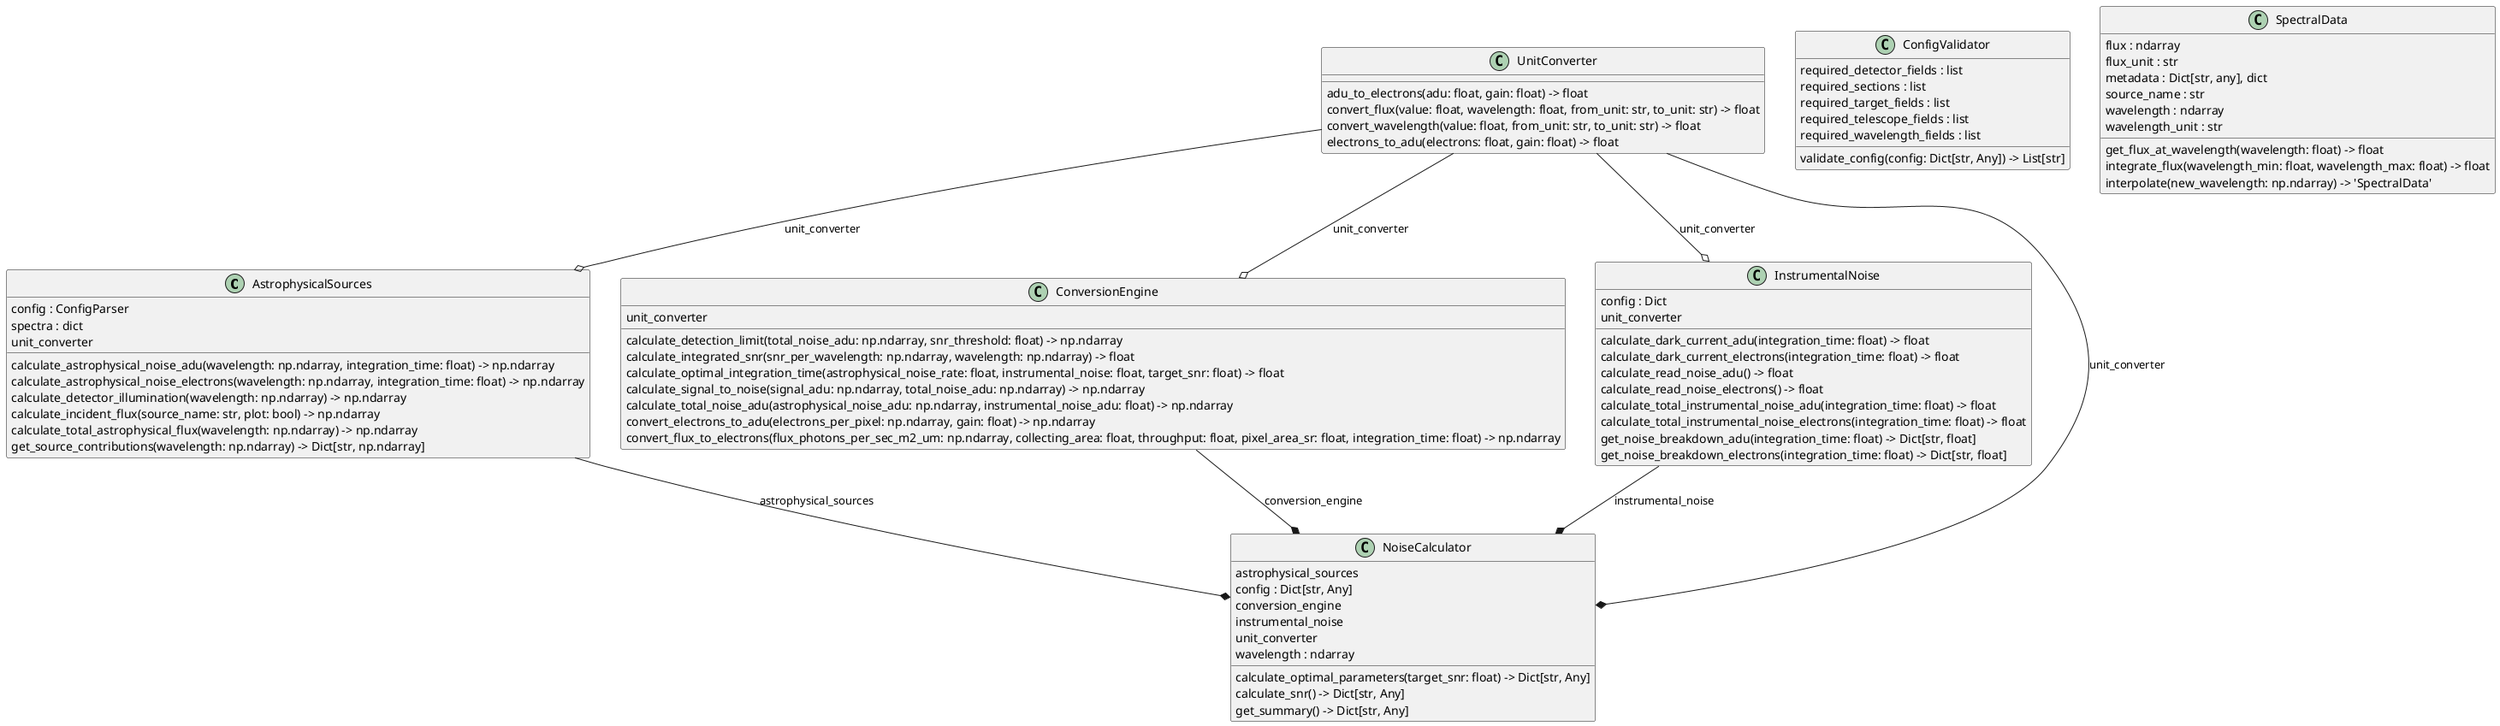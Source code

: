 @startuml classes_MyProject
set namespaceSeparator none
class "AstrophysicalSources" as modules.core.astrophysical.AstrophysicalSources {
  config : ConfigParser
  spectra : dict
  unit_converter
  calculate_astrophysical_noise_adu(wavelength: np.ndarray, integration_time: float) -> np.ndarray
  calculate_astrophysical_noise_electrons(wavelength: np.ndarray, integration_time: float) -> np.ndarray
  calculate_detector_illumination(wavelength: np.ndarray) -> np.ndarray
  calculate_incident_flux(source_name: str, plot: bool) -> np.ndarray
  calculate_total_astrophysical_flux(wavelength: np.ndarray) -> np.ndarray
  get_source_contributions(wavelength: np.ndarray) -> Dict[str, np.ndarray]
}
class "ConfigValidator" as modules.config.validator.ConfigValidator {
  required_detector_fields : list
  required_sections : list
  required_target_fields : list
  required_telescope_fields : list
  required_wavelength_fields : list
  validate_config(config: Dict[str, Any]) -> List[str]
}
class "ConversionEngine" as modules.core.conversions.ConversionEngine {
  unit_converter
  calculate_detection_limit(total_noise_adu: np.ndarray, snr_threshold: float) -> np.ndarray
  calculate_integrated_snr(snr_per_wavelength: np.ndarray, wavelength: np.ndarray) -> float
  calculate_optimal_integration_time(astrophysical_noise_rate: float, instrumental_noise: float, target_snr: float) -> float
  calculate_signal_to_noise(signal_adu: np.ndarray, total_noise_adu: np.ndarray) -> np.ndarray
  calculate_total_noise_adu(astrophysical_noise_adu: np.ndarray, instrumental_noise_adu: float) -> np.ndarray
  convert_electrons_to_adu(electrons_per_pixel: np.ndarray, gain: float) -> np.ndarray
  convert_flux_to_electrons(flux_photons_per_sec_m2_um: np.ndarray, collecting_area: float, throughput: float, pixel_area_sr: float, integration_time: float) -> np.ndarray
}
class "InstrumentalNoise" as modules.core.instrumental.InstrumentalNoise {
  config : Dict
  unit_converter
  calculate_dark_current_adu(integration_time: float) -> float
  calculate_dark_current_electrons(integration_time: float) -> float
  calculate_read_noise_adu() -> float
  calculate_read_noise_electrons() -> float
  calculate_total_instrumental_noise_adu(integration_time: float) -> float
  calculate_total_instrumental_noise_electrons(integration_time: float) -> float
  get_noise_breakdown_adu(integration_time: float) -> Dict[str, float]
  get_noise_breakdown_electrons(integration_time: float) -> Dict[str, float]
}
class "NoiseCalculator" as modules.core.calculator.NoiseCalculator {
  astrophysical_sources
  config : Dict[str, Any]
  conversion_engine
  instrumental_noise
  unit_converter
  wavelength : ndarray
  calculate_optimal_parameters(target_snr: float) -> Dict[str, Any]
  calculate_snr() -> Dict[str, Any]
  get_summary() -> Dict[str, Any]
}
class "SpectralData" as modules.data.spectra.SpectralData {
  flux : ndarray
  flux_unit : str
  metadata : Dict[str, any], dict
  source_name : str
  wavelength : ndarray
  wavelength_unit : str
  get_flux_at_wavelength(wavelength: float) -> float
  integrate_flux(wavelength_min: float, wavelength_max: float) -> float
  interpolate(new_wavelength: np.ndarray) -> 'SpectralData'
}
class "UnitConverter" as modules.data.units.UnitConverter {
  adu_to_electrons(adu: float, gain: float) -> float
  convert_flux(value: float, wavelength: float, from_unit: str, to_unit: str) -> float
  convert_wavelength(value: float, from_unit: str, to_unit: str) -> float
  electrons_to_adu(electrons: float, gain: float) -> float
}
modules.core.astrophysical.AstrophysicalSources --* modules.core.calculator.NoiseCalculator : astrophysical_sources
modules.core.conversions.ConversionEngine --* modules.core.calculator.NoiseCalculator : conversion_engine
modules.core.instrumental.InstrumentalNoise --* modules.core.calculator.NoiseCalculator : instrumental_noise
modules.data.units.UnitConverter --* modules.core.calculator.NoiseCalculator : unit_converter
modules.data.units.UnitConverter --o modules.core.astrophysical.AstrophysicalSources : unit_converter
modules.data.units.UnitConverter --o modules.core.conversions.ConversionEngine : unit_converter
modules.data.units.UnitConverter --o modules.core.instrumental.InstrumentalNoise : unit_converter
@enduml
